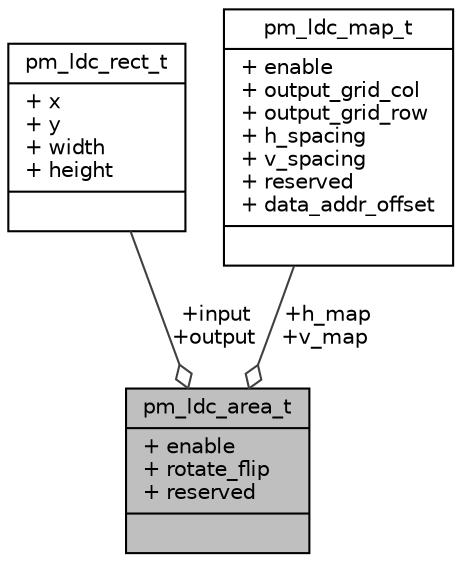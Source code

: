 digraph "pm_ldc_area_t"
{
 // INTERACTIVE_SVG=YES
 // LATEX_PDF_SIZE
  bgcolor="transparent";
  edge [fontname="Helvetica",fontsize="10",labelfontname="Helvetica",labelfontsize="10"];
  node [fontname="Helvetica",fontsize="10",shape=record];
  Node1 [label="{pm_ldc_area_t\n|+ enable\l+ rotate_flip\l+ reserved\l|}",height=0.2,width=0.4,color="black", fillcolor="grey75", style="filled", fontcolor="black",tooltip="For PM with LDC; Must be the same with iav_warp_area in ambarella/include/iav_ioctl...."];
  Node2 -> Node1 [color="grey25",fontsize="10",style="solid",label=" +input\n+output" ,arrowhead="odiamond",fontname="Helvetica"];
  Node2 [label="{pm_ldc_rect_t\n|+ x\l+ y\l+ width\l+ height\l|}",height=0.2,width=0.4,color="black",URL="$d2/d62/structpm__ldc__rect__t.html",tooltip="For PM with LDC; Must be the same with iav_rect in ambarella/include/basetypes.h."];
  Node3 -> Node1 [color="grey25",fontsize="10",style="solid",label=" +h_map\n+v_map" ,arrowhead="odiamond",fontname="Helvetica"];
  Node3 [label="{pm_ldc_map_t\n|+ enable\l+ output_grid_col\l+ output_grid_row\l+ h_spacing\l+ v_spacing\l+ reserved\l+ data_addr_offset\l|}",height=0.2,width=0.4,color="black",URL="$da/d64/structpm__ldc__map__t.html",tooltip="For PM with LDC; Must be the same with iav_warp_map in ambarella/include/iav_ioctl...."];
}

